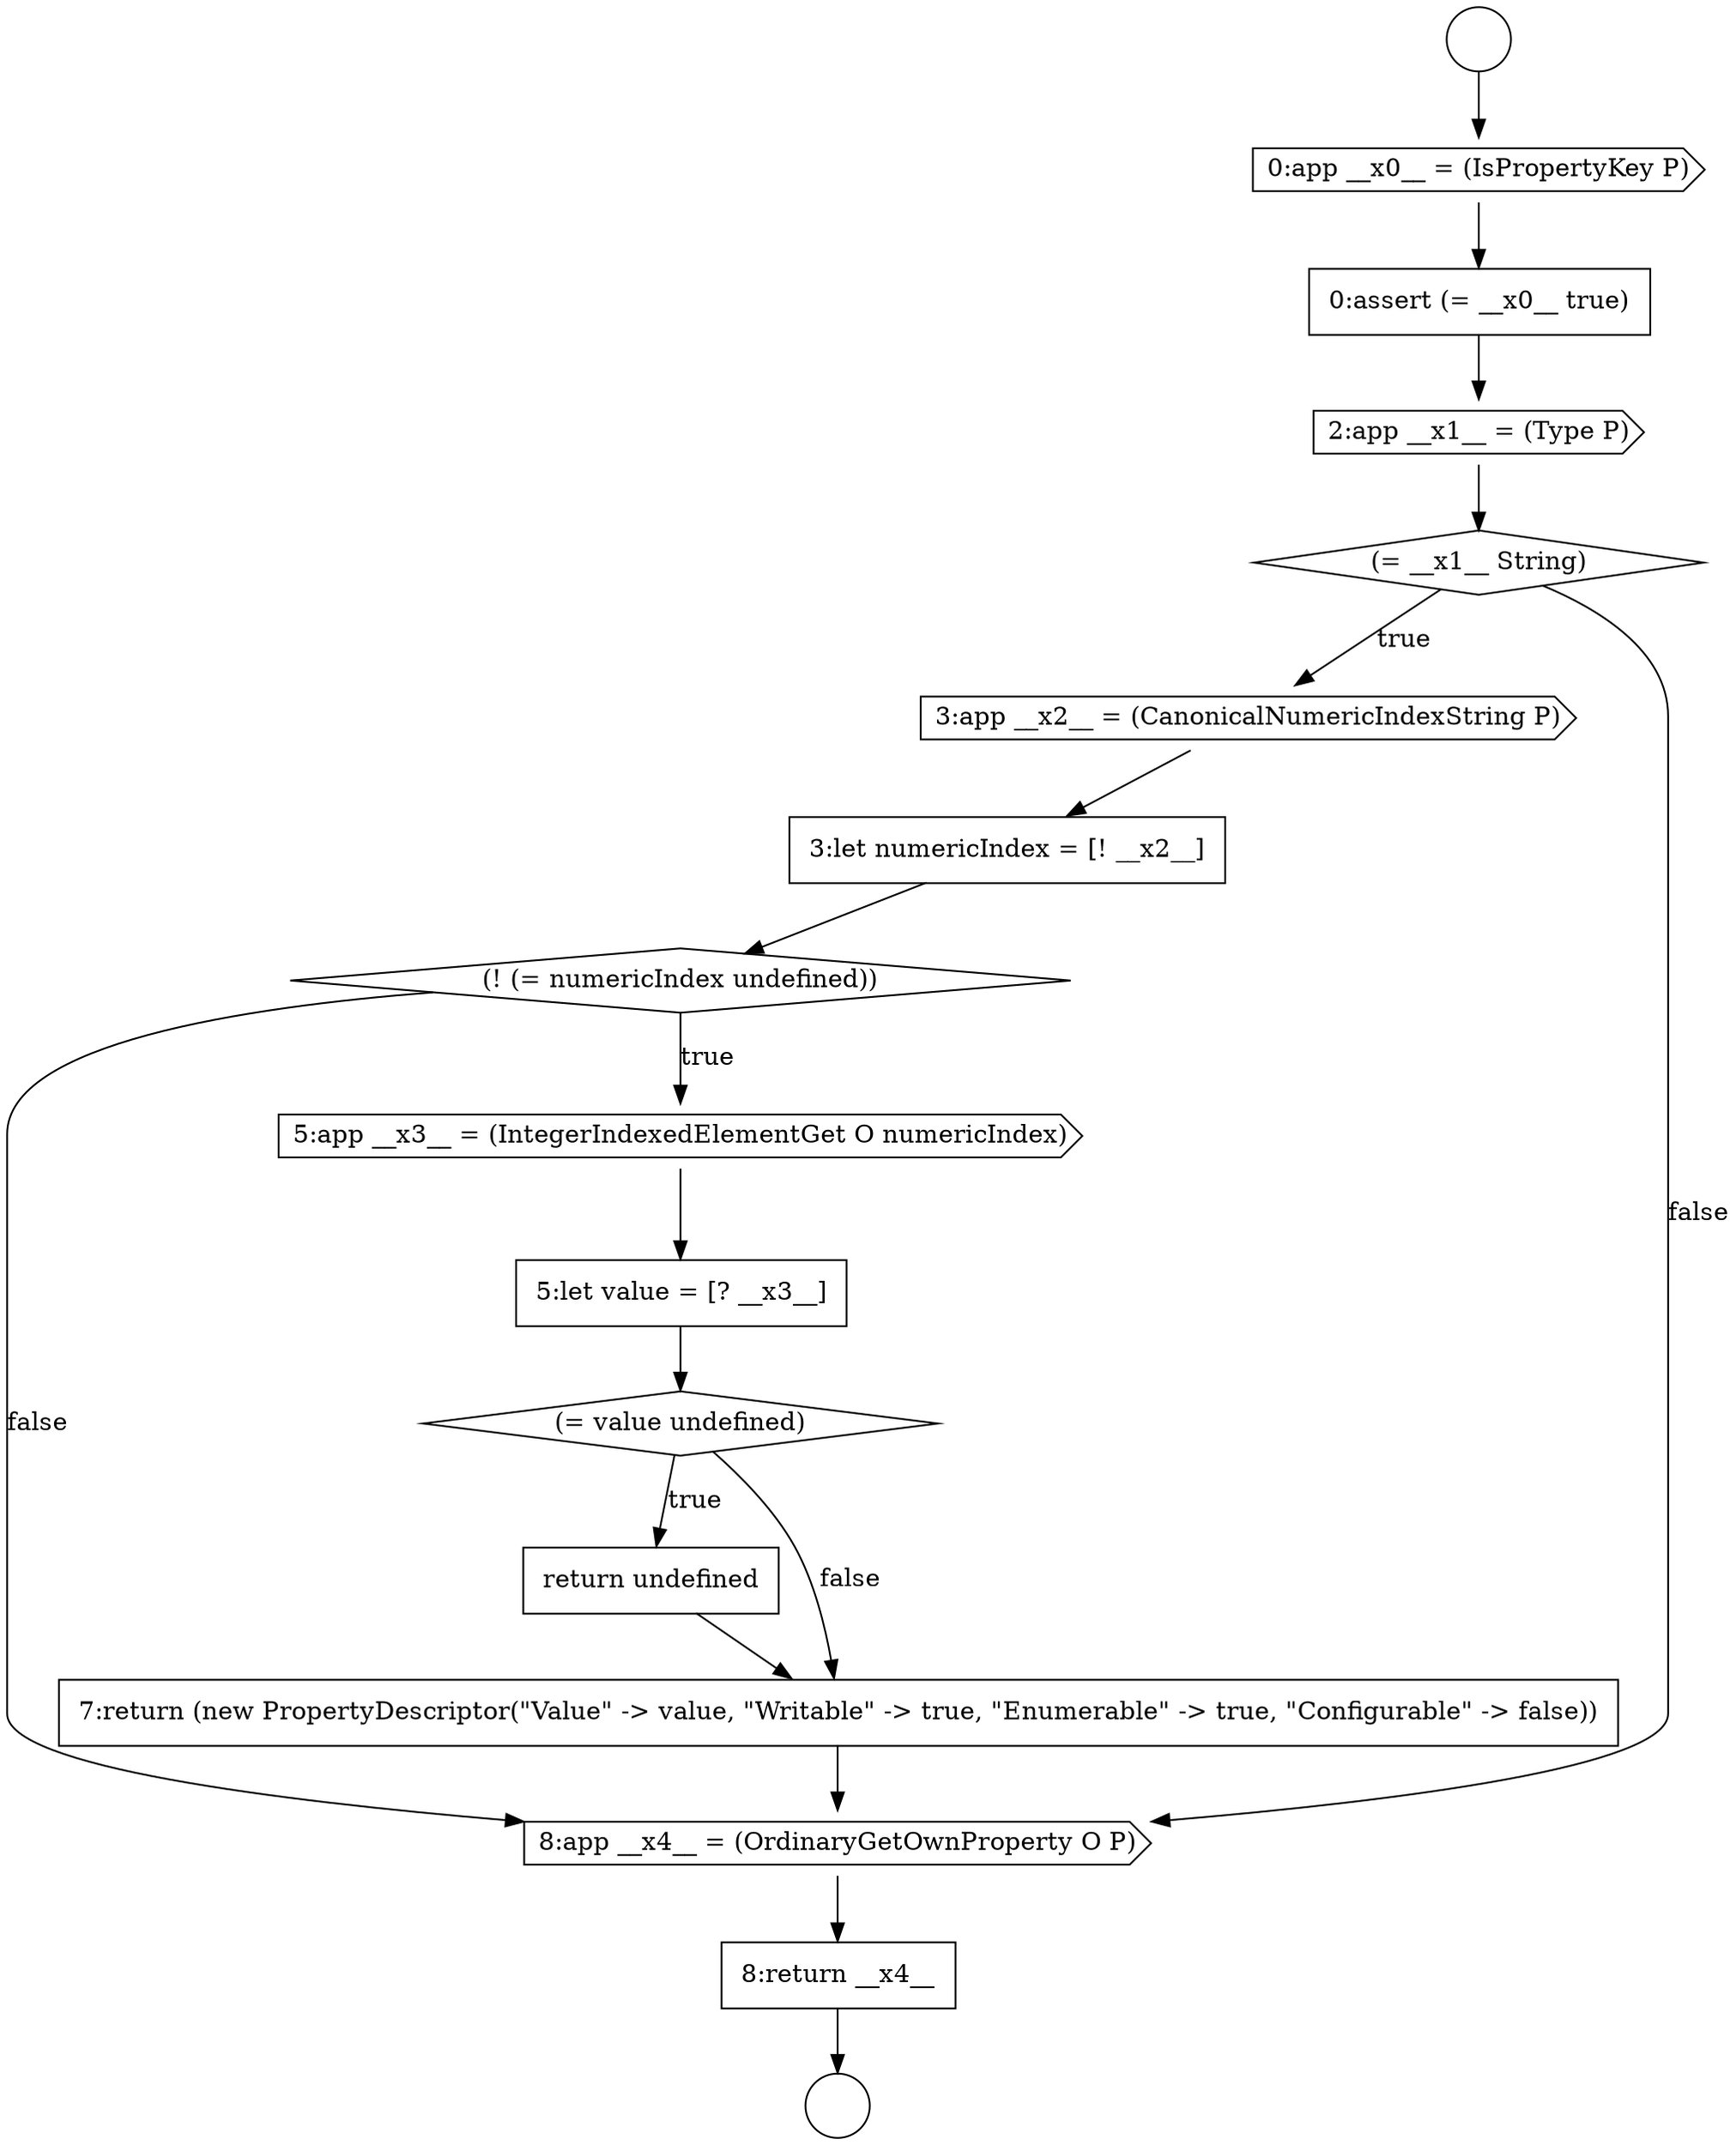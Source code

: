 digraph {
  node2612 [shape=cds, label=<<font color="black">3:app __x2__ = (CanonicalNumericIndexString P)</font>> color="black" fillcolor="white" style=filled]
  node2607 [shape=circle label=" " color="black" fillcolor="white" style=filled]
  node2616 [shape=none, margin=0, label=<<font color="black">
    <table border="0" cellborder="1" cellspacing="0" cellpadding="10">
      <tr><td align="left">5:let value = [? __x3__]</td></tr>
    </table>
  </font>> color="black" fillcolor="white" style=filled]
  node2618 [shape=none, margin=0, label=<<font color="black">
    <table border="0" cellborder="1" cellspacing="0" cellpadding="10">
      <tr><td align="left">return undefined</td></tr>
    </table>
  </font>> color="black" fillcolor="white" style=filled]
  node2621 [shape=none, margin=0, label=<<font color="black">
    <table border="0" cellborder="1" cellspacing="0" cellpadding="10">
      <tr><td align="left">8:return __x4__</td></tr>
    </table>
  </font>> color="black" fillcolor="white" style=filled]
  node2606 [shape=circle label=" " color="black" fillcolor="white" style=filled]
  node2609 [shape=none, margin=0, label=<<font color="black">
    <table border="0" cellborder="1" cellspacing="0" cellpadding="10">
      <tr><td align="left">0:assert (= __x0__ true)</td></tr>
    </table>
  </font>> color="black" fillcolor="white" style=filled]
  node2613 [shape=none, margin=0, label=<<font color="black">
    <table border="0" cellborder="1" cellspacing="0" cellpadding="10">
      <tr><td align="left">3:let numericIndex = [! __x2__]</td></tr>
    </table>
  </font>> color="black" fillcolor="white" style=filled]
  node2617 [shape=diamond, label=<<font color="black">(= value undefined)</font>> color="black" fillcolor="white" style=filled]
  node2610 [shape=cds, label=<<font color="black">2:app __x1__ = (Type P)</font>> color="black" fillcolor="white" style=filled]
  node2620 [shape=cds, label=<<font color="black">8:app __x4__ = (OrdinaryGetOwnProperty O P)</font>> color="black" fillcolor="white" style=filled]
  node2614 [shape=diamond, label=<<font color="black">(! (= numericIndex undefined))</font>> color="black" fillcolor="white" style=filled]
  node2611 [shape=diamond, label=<<font color="black">(= __x1__ String)</font>> color="black" fillcolor="white" style=filled]
  node2608 [shape=cds, label=<<font color="black">0:app __x0__ = (IsPropertyKey P)</font>> color="black" fillcolor="white" style=filled]
  node2619 [shape=none, margin=0, label=<<font color="black">
    <table border="0" cellborder="1" cellspacing="0" cellpadding="10">
      <tr><td align="left">7:return (new PropertyDescriptor(&quot;Value&quot; -&gt; value, &quot;Writable&quot; -&gt; true, &quot;Enumerable&quot; -&gt; true, &quot;Configurable&quot; -&gt; false))</td></tr>
    </table>
  </font>> color="black" fillcolor="white" style=filled]
  node2615 [shape=cds, label=<<font color="black">5:app __x3__ = (IntegerIndexedElementGet O numericIndex)</font>> color="black" fillcolor="white" style=filled]
  node2609 -> node2610 [ color="black"]
  node2614 -> node2615 [label=<<font color="black">true</font>> color="black"]
  node2614 -> node2620 [label=<<font color="black">false</font>> color="black"]
  node2615 -> node2616 [ color="black"]
  node2621 -> node2607 [ color="black"]
  node2617 -> node2618 [label=<<font color="black">true</font>> color="black"]
  node2617 -> node2619 [label=<<font color="black">false</font>> color="black"]
  node2611 -> node2612 [label=<<font color="black">true</font>> color="black"]
  node2611 -> node2620 [label=<<font color="black">false</font>> color="black"]
  node2612 -> node2613 [ color="black"]
  node2606 -> node2608 [ color="black"]
  node2616 -> node2617 [ color="black"]
  node2608 -> node2609 [ color="black"]
  node2613 -> node2614 [ color="black"]
  node2620 -> node2621 [ color="black"]
  node2619 -> node2620 [ color="black"]
  node2618 -> node2619 [ color="black"]
  node2610 -> node2611 [ color="black"]
}

